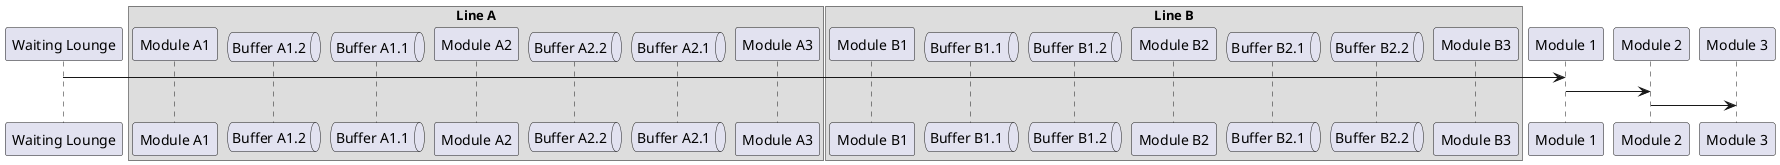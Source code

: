 @startuml
participant "Waiting Lounge" 

box "Line A"
participant "Module A1"
queue "Buffer A1.2"
queue "Buffer A1.1"
participant "Module A2"
queue "Buffer A2.2"
queue "Buffer A2.1"
participant "Module A3"
end box

box "Line B"
participant "Module B1"
queue "Buffer B1.1"
queue "Buffer B1.2"
participant "Module B2"
queue "Buffer B2.1"
queue "Buffer B2.2"
participant "Module B3"
end box

"Waiting Lounge" -> "Module 1"
"Module 1" -> "Module 2"
"Module 2" -> "Module 3"

@enduml